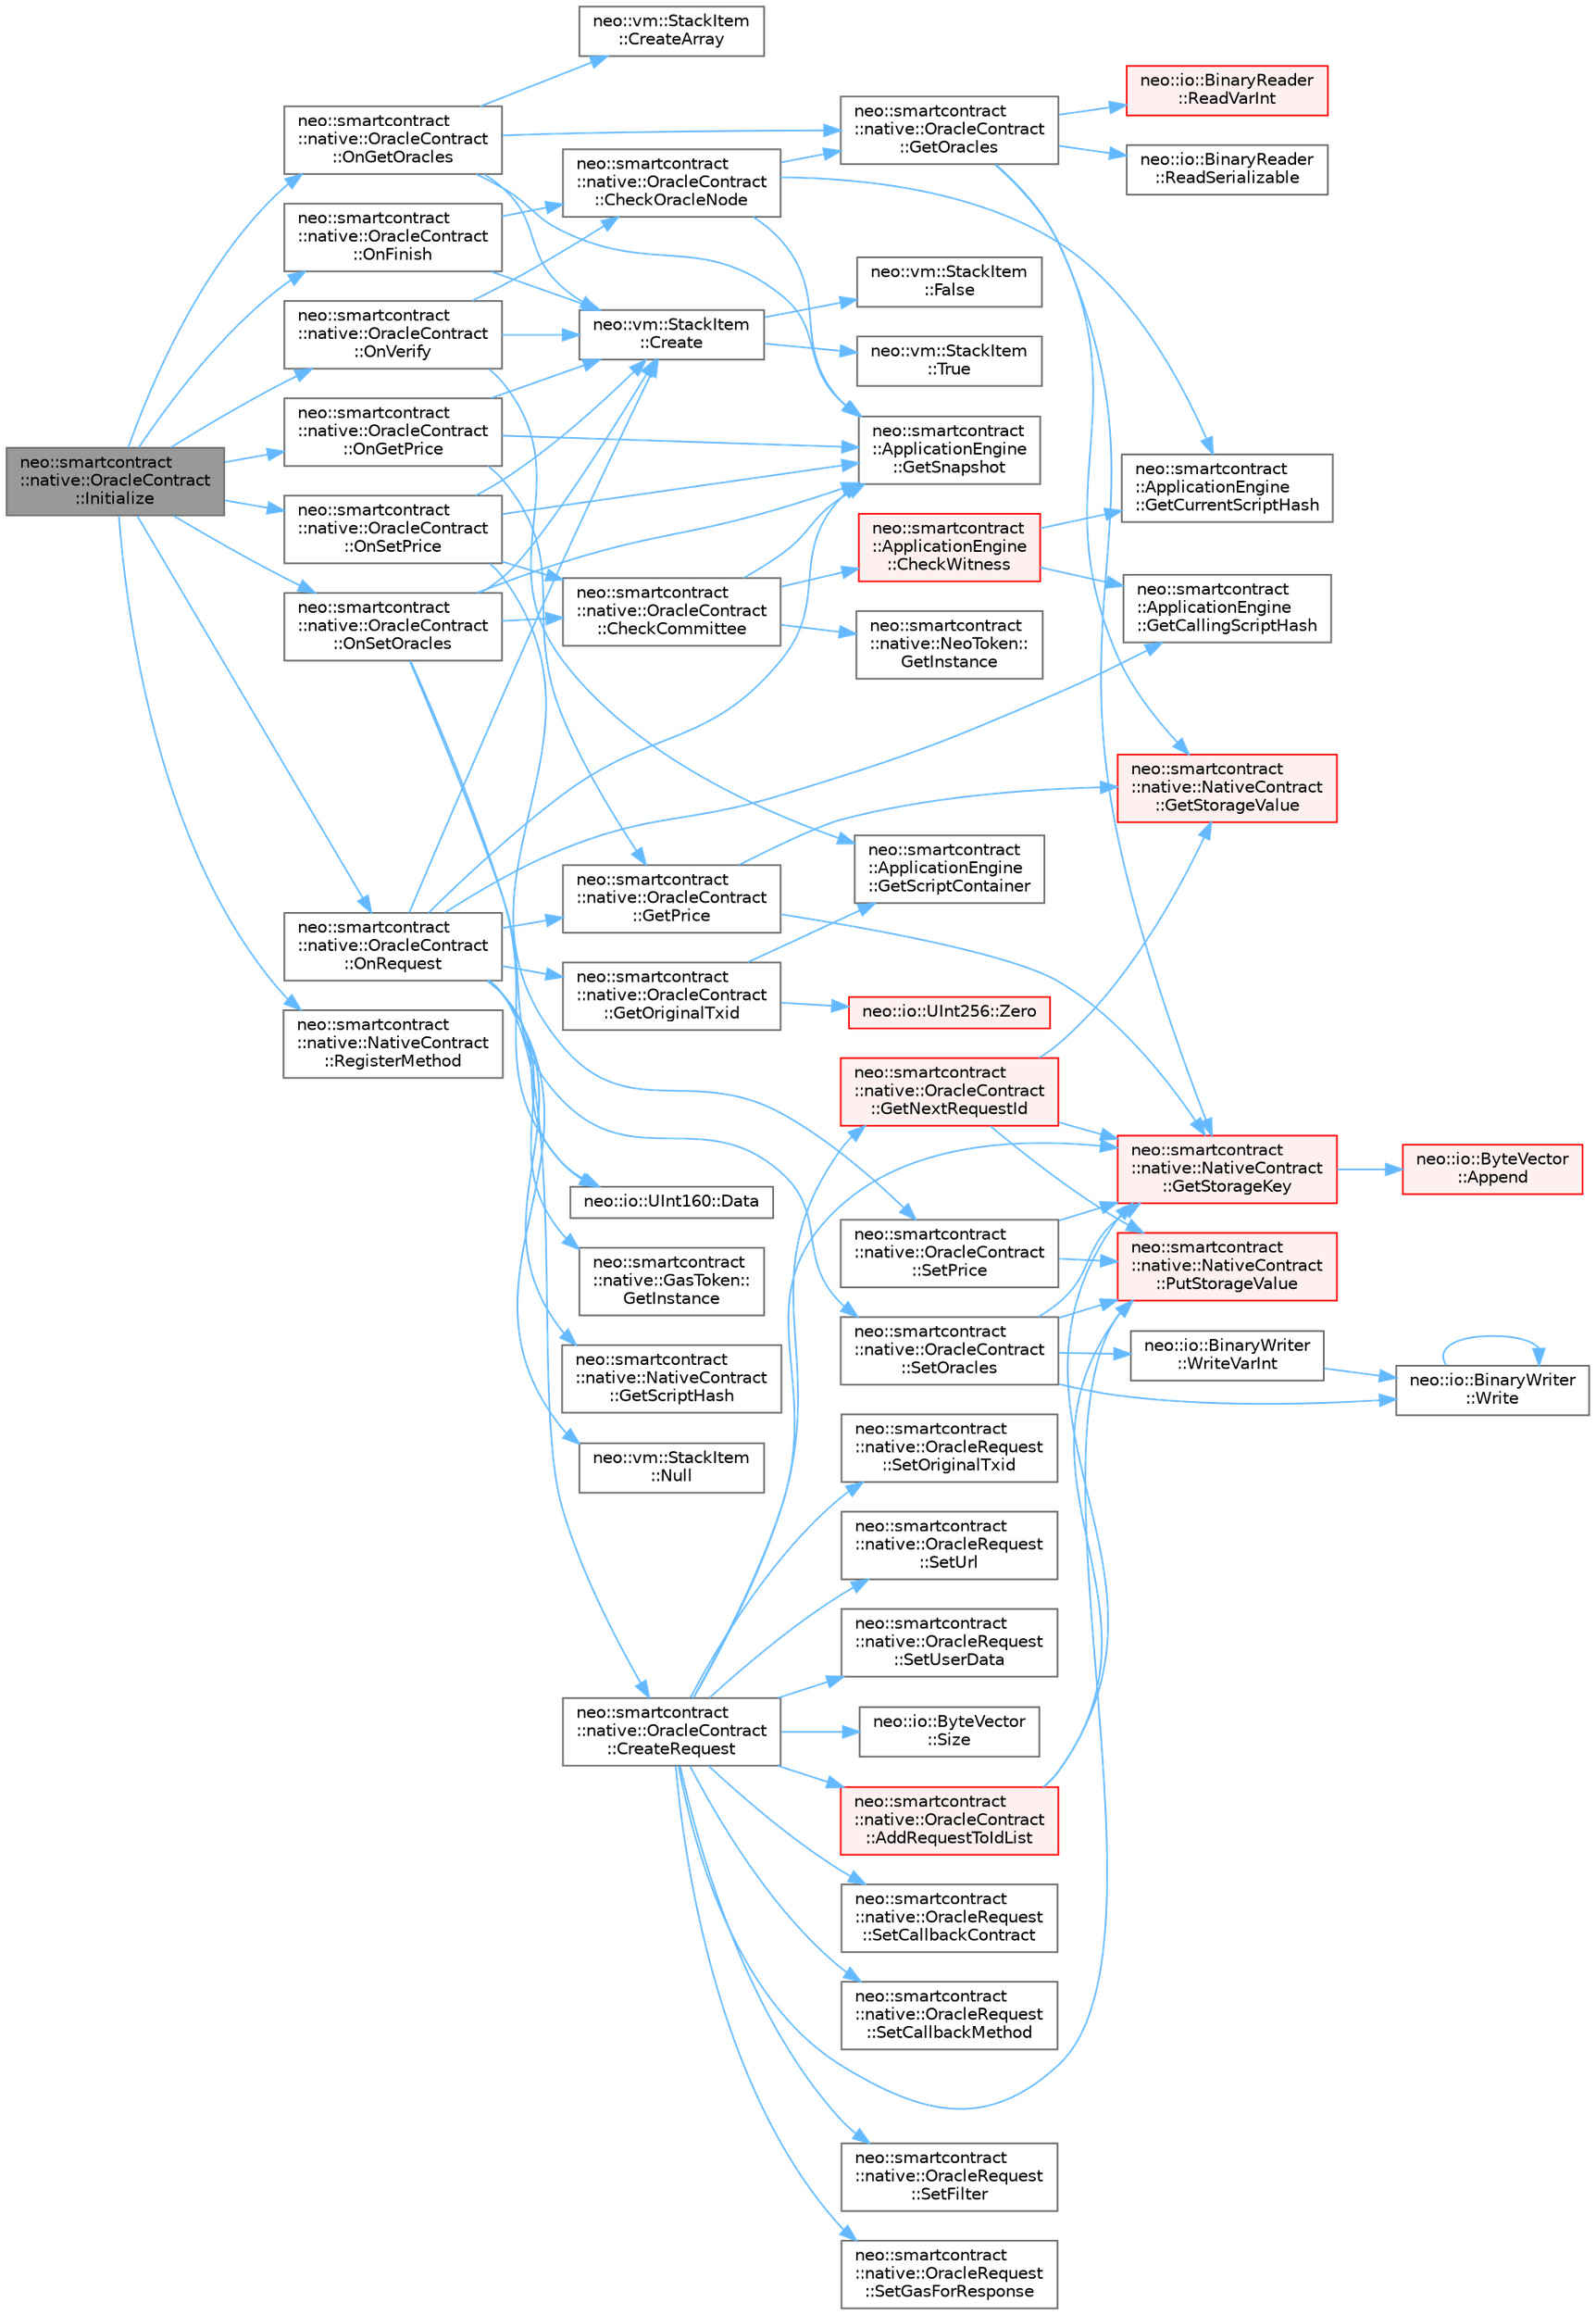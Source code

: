 digraph "neo::smartcontract::native::OracleContract::Initialize"
{
 // LATEX_PDF_SIZE
  bgcolor="transparent";
  edge [fontname=Helvetica,fontsize=10,labelfontname=Helvetica,labelfontsize=10];
  node [fontname=Helvetica,fontsize=10,shape=box,height=0.2,width=0.4];
  rankdir="LR";
  Node1 [id="Node000001",label="neo::smartcontract\l::native::OracleContract\l::Initialize",height=0.2,width=0.4,color="gray40", fillcolor="grey60", style="filled", fontcolor="black",tooltip="Initializes the contract."];
  Node1 -> Node2 [id="edge1_Node000001_Node000002",color="steelblue1",style="solid",tooltip=" "];
  Node2 [id="Node000002",label="neo::smartcontract\l::native::OracleContract\l::OnFinish",height=0.2,width=0.4,color="grey40", fillcolor="white", style="filled",URL="$classneo_1_1smartcontract_1_1native_1_1_oracle_contract.html#aecd6f2c7191eae1f522f05e94dca9b76",tooltip="Handles the finish method."];
  Node2 -> Node3 [id="edge2_Node000002_Node000003",color="steelblue1",style="solid",tooltip=" "];
  Node3 [id="Node000003",label="neo::smartcontract\l::native::OracleContract\l::CheckOracleNode",height=0.2,width=0.4,color="grey40", fillcolor="white", style="filled",URL="$classneo_1_1smartcontract_1_1native_1_1_oracle_contract.html#a2e14582463c5d2ecc4b123b87665ea9f",tooltip="Checks if the caller is an oracle node."];
  Node3 -> Node4 [id="edge3_Node000003_Node000004",color="steelblue1",style="solid",tooltip=" "];
  Node4 [id="Node000004",label="neo::smartcontract\l::ApplicationEngine\l::GetCurrentScriptHash",height=0.2,width=0.4,color="grey40", fillcolor="white", style="filled",URL="$classneo_1_1smartcontract_1_1_application_engine.html#a51923971bcbc44d1d251edc00a54bfd2",tooltip="Gets the current script hash."];
  Node3 -> Node5 [id="edge4_Node000003_Node000005",color="steelblue1",style="solid",tooltip=" "];
  Node5 [id="Node000005",label="neo::smartcontract\l::native::OracleContract\l::GetOracles",height=0.2,width=0.4,color="grey40", fillcolor="white", style="filled",URL="$classneo_1_1smartcontract_1_1native_1_1_oracle_contract.html#a7480c0d172263c0a871caf3b6139cc39",tooltip="Gets the oracles."];
  Node5 -> Node6 [id="edge5_Node000005_Node000006",color="steelblue1",style="solid",tooltip=" "];
  Node6 [id="Node000006",label="neo::smartcontract\l::native::NativeContract\l::GetStorageKey",height=0.2,width=0.4,color="red", fillcolor="#FFF0F0", style="filled",URL="$classneo_1_1smartcontract_1_1native_1_1_native_contract.html#aaa080efcc4d7deced7aded7bb968cd9c",tooltip="Gets the storage key."];
  Node6 -> Node7 [id="edge6_Node000006_Node000007",color="steelblue1",style="solid",tooltip=" "];
  Node7 [id="Node000007",label="neo::io::ByteVector\l::Append",height=0.2,width=0.4,color="red", fillcolor="#FFF0F0", style="filled",URL="$classneo_1_1io_1_1_byte_vector.html#a08fe2080218bc11daedc416387e6f37e",tooltip="Appends data to the ByteVector."];
  Node5 -> Node12 [id="edge7_Node000005_Node000012",color="steelblue1",style="solid",tooltip=" "];
  Node12 [id="Node000012",label="neo::smartcontract\l::native::NativeContract\l::GetStorageValue",height=0.2,width=0.4,color="red", fillcolor="#FFF0F0", style="filled",URL="$classneo_1_1smartcontract_1_1native_1_1_native_contract.html#aa8eed221a7bf2bce103f7e1fef187e6c",tooltip="Gets the storage value."];
  Node5 -> Node17 [id="edge8_Node000005_Node000017",color="steelblue1",style="solid",tooltip=" "];
  Node17 [id="Node000017",label="neo::io::BinaryReader\l::ReadSerializable",height=0.2,width=0.4,color="grey40", fillcolor="white", style="filled",URL="$classneo_1_1io_1_1_binary_reader.html#adfdd39b482480819e993cc3c39a77ec2",tooltip="Reads a serializable object from the stream."];
  Node5 -> Node18 [id="edge9_Node000005_Node000018",color="steelblue1",style="solid",tooltip=" "];
  Node18 [id="Node000018",label="neo::io::BinaryReader\l::ReadVarInt",height=0.2,width=0.4,color="red", fillcolor="#FFF0F0", style="filled",URL="$classneo_1_1io_1_1_binary_reader.html#af83b01f86939c82755926ff3bac86458",tooltip="Reads a variable-length integer from the stream."];
  Node3 -> Node25 [id="edge10_Node000003_Node000025",color="steelblue1",style="solid",tooltip=" "];
  Node25 [id="Node000025",label="neo::smartcontract\l::ApplicationEngine\l::GetSnapshot",height=0.2,width=0.4,color="grey40", fillcolor="white", style="filled",URL="$classneo_1_1smartcontract_1_1_application_engine.html#a4b11ba8a68aa0ac32ba0263c293ff1e4",tooltip="Gets the snapshot."];
  Node2 -> Node26 [id="edge11_Node000002_Node000026",color="steelblue1",style="solid",tooltip=" "];
  Node26 [id="Node000026",label="neo::vm::StackItem\l::Create",height=0.2,width=0.4,color="grey40", fillcolor="white", style="filled",URL="$classneo_1_1vm_1_1_stack_item.html#a1d67a8c02d58d56410378b997c2e7855",tooltip="Creates a primitive stack item."];
  Node26 -> Node27 [id="edge12_Node000026_Node000027",color="steelblue1",style="solid",tooltip=" "];
  Node27 [id="Node000027",label="neo::vm::StackItem\l::False",height=0.2,width=0.4,color="grey40", fillcolor="white", style="filled",URL="$classneo_1_1vm_1_1_stack_item.html#a759c1a70f6481936eb089083a5fa2d4e",tooltip="Gets the false stack item."];
  Node26 -> Node28 [id="edge13_Node000026_Node000028",color="steelblue1",style="solid",tooltip=" "];
  Node28 [id="Node000028",label="neo::vm::StackItem\l::True",height=0.2,width=0.4,color="grey40", fillcolor="white", style="filled",URL="$classneo_1_1vm_1_1_stack_item.html#ac5c88a02b66663d80e61942bb425391c",tooltip="Gets the true stack item."];
  Node1 -> Node29 [id="edge14_Node000001_Node000029",color="steelblue1",style="solid",tooltip=" "];
  Node29 [id="Node000029",label="neo::smartcontract\l::native::OracleContract\l::OnGetOracles",height=0.2,width=0.4,color="grey40", fillcolor="white", style="filled",URL="$classneo_1_1smartcontract_1_1native_1_1_oracle_contract.html#a76f9947964b121612e84e0f684016d5c",tooltip="Handles the getOracles method."];
  Node29 -> Node26 [id="edge15_Node000029_Node000026",color="steelblue1",style="solid",tooltip=" "];
  Node29 -> Node30 [id="edge16_Node000029_Node000030",color="steelblue1",style="solid",tooltip=" "];
  Node30 [id="Node000030",label="neo::vm::StackItem\l::CreateArray",height=0.2,width=0.4,color="grey40", fillcolor="white", style="filled",URL="$classneo_1_1vm_1_1_stack_item.html#a2ba794fbfc9ad0852de36981a96c4593",tooltip="Creates an empty array stack item."];
  Node29 -> Node5 [id="edge17_Node000029_Node000005",color="steelblue1",style="solid",tooltip=" "];
  Node29 -> Node25 [id="edge18_Node000029_Node000025",color="steelblue1",style="solid",tooltip=" "];
  Node1 -> Node31 [id="edge19_Node000001_Node000031",color="steelblue1",style="solid",tooltip=" "];
  Node31 [id="Node000031",label="neo::smartcontract\l::native::OracleContract\l::OnGetPrice",height=0.2,width=0.4,color="grey40", fillcolor="white", style="filled",URL="$classneo_1_1smartcontract_1_1native_1_1_oracle_contract.html#a9f3f812d94651621bb8db0bc8f09be6c",tooltip="Handles the getPrice method."];
  Node31 -> Node26 [id="edge20_Node000031_Node000026",color="steelblue1",style="solid",tooltip=" "];
  Node31 -> Node32 [id="edge21_Node000031_Node000032",color="steelblue1",style="solid",tooltip=" "];
  Node32 [id="Node000032",label="neo::smartcontract\l::native::OracleContract\l::GetPrice",height=0.2,width=0.4,color="grey40", fillcolor="white", style="filled",URL="$classneo_1_1smartcontract_1_1native_1_1_oracle_contract.html#a4e2249bb1e6a5164baabe13e0ece9f5a",tooltip="Gets the price."];
  Node32 -> Node6 [id="edge22_Node000032_Node000006",color="steelblue1",style="solid",tooltip=" "];
  Node32 -> Node12 [id="edge23_Node000032_Node000012",color="steelblue1",style="solid",tooltip=" "];
  Node31 -> Node25 [id="edge24_Node000031_Node000025",color="steelblue1",style="solid",tooltip=" "];
  Node1 -> Node33 [id="edge25_Node000001_Node000033",color="steelblue1",style="solid",tooltip=" "];
  Node33 [id="Node000033",label="neo::smartcontract\l::native::OracleContract\l::OnRequest",height=0.2,width=0.4,color="grey40", fillcolor="white", style="filled",URL="$classneo_1_1smartcontract_1_1native_1_1_oracle_contract.html#a1685d444ac508012f9deaebaeab20509",tooltip="Handles the request method."];
  Node33 -> Node26 [id="edge26_Node000033_Node000026",color="steelblue1",style="solid",tooltip=" "];
  Node33 -> Node34 [id="edge27_Node000033_Node000034",color="steelblue1",style="solid",tooltip=" "];
  Node34 [id="Node000034",label="neo::smartcontract\l::native::OracleContract\l::CreateRequest",height=0.2,width=0.4,color="grey40", fillcolor="white", style="filled",URL="$classneo_1_1smartcontract_1_1native_1_1_oracle_contract.html#a9951d4af945e4b91998287ccf57290f0",tooltip="Creates a request."];
  Node34 -> Node35 [id="edge28_Node000034_Node000035",color="steelblue1",style="solid",tooltip=" "];
  Node35 [id="Node000035",label="neo::smartcontract\l::native::OracleContract\l::AddRequestToIdList",height=0.2,width=0.4,color="red", fillcolor="#FFF0F0", style="filled",URL="$classneo_1_1smartcontract_1_1native_1_1_oracle_contract.html#aaee28071daa8179c4a6a625bebf951d5",tooltip="Adds a request to the ID list."];
  Node35 -> Node6 [id="edge29_Node000035_Node000006",color="steelblue1",style="solid",tooltip=" "];
  Node35 -> Node40 [id="edge30_Node000035_Node000040",color="steelblue1",style="solid",tooltip=" "];
  Node40 [id="Node000040",label="neo::smartcontract\l::native::NativeContract\l::PutStorageValue",height=0.2,width=0.4,color="red", fillcolor="#FFF0F0", style="filled",URL="$classneo_1_1smartcontract_1_1native_1_1_native_contract.html#a88e6f4aa548d073c5740d1eb0f59f91e",tooltip="Puts the storage value."];
  Node34 -> Node41 [id="edge31_Node000034_Node000041",color="steelblue1",style="solid",tooltip=" "];
  Node41 [id="Node000041",label="neo::smartcontract\l::native::OracleContract\l::GetNextRequestId",height=0.2,width=0.4,color="red", fillcolor="#FFF0F0", style="filled",URL="$classneo_1_1smartcontract_1_1native_1_1_oracle_contract.html#ab277eb46f0ba8c00ccd78e3500e1c92c",tooltip="Gets the next request ID."];
  Node41 -> Node6 [id="edge32_Node000041_Node000006",color="steelblue1",style="solid",tooltip=" "];
  Node41 -> Node12 [id="edge33_Node000041_Node000012",color="steelblue1",style="solid",tooltip=" "];
  Node41 -> Node40 [id="edge34_Node000041_Node000040",color="steelblue1",style="solid",tooltip=" "];
  Node34 -> Node6 [id="edge35_Node000034_Node000006",color="steelblue1",style="solid",tooltip=" "];
  Node34 -> Node40 [id="edge36_Node000034_Node000040",color="steelblue1",style="solid",tooltip=" "];
  Node34 -> Node45 [id="edge37_Node000034_Node000045",color="steelblue1",style="solid",tooltip=" "];
  Node45 [id="Node000045",label="neo::smartcontract\l::native::OracleRequest\l::SetCallbackContract",height=0.2,width=0.4,color="grey40", fillcolor="white", style="filled",URL="$classneo_1_1smartcontract_1_1native_1_1_oracle_request.html#ac0ad10085a696d46e909dacada3d9e5e",tooltip="Sets the callback contract."];
  Node34 -> Node46 [id="edge38_Node000034_Node000046",color="steelblue1",style="solid",tooltip=" "];
  Node46 [id="Node000046",label="neo::smartcontract\l::native::OracleRequest\l::SetCallbackMethod",height=0.2,width=0.4,color="grey40", fillcolor="white", style="filled",URL="$classneo_1_1smartcontract_1_1native_1_1_oracle_request.html#a324a119490a3f4672b1b3dff4b3302fb",tooltip="Sets the callback method."];
  Node34 -> Node47 [id="edge39_Node000034_Node000047",color="steelblue1",style="solid",tooltip=" "];
  Node47 [id="Node000047",label="neo::smartcontract\l::native::OracleRequest\l::SetFilter",height=0.2,width=0.4,color="grey40", fillcolor="white", style="filled",URL="$classneo_1_1smartcontract_1_1native_1_1_oracle_request.html#a4dc9aeefa189e9655f7dbd86a4154083",tooltip="Sets the filter."];
  Node34 -> Node48 [id="edge40_Node000034_Node000048",color="steelblue1",style="solid",tooltip=" "];
  Node48 [id="Node000048",label="neo::smartcontract\l::native::OracleRequest\l::SetGasForResponse",height=0.2,width=0.4,color="grey40", fillcolor="white", style="filled",URL="$classneo_1_1smartcontract_1_1native_1_1_oracle_request.html#a474a5ef987b5766161f7700976685d07",tooltip="Sets the gas for response."];
  Node34 -> Node49 [id="edge41_Node000034_Node000049",color="steelblue1",style="solid",tooltip=" "];
  Node49 [id="Node000049",label="neo::smartcontract\l::native::OracleRequest\l::SetOriginalTxid",height=0.2,width=0.4,color="grey40", fillcolor="white", style="filled",URL="$classneo_1_1smartcontract_1_1native_1_1_oracle_request.html#a693521f89ca8c052b10c107e862e0fca",tooltip="Sets the original transaction ID."];
  Node34 -> Node50 [id="edge42_Node000034_Node000050",color="steelblue1",style="solid",tooltip=" "];
  Node50 [id="Node000050",label="neo::smartcontract\l::native::OracleRequest\l::SetUrl",height=0.2,width=0.4,color="grey40", fillcolor="white", style="filled",URL="$classneo_1_1smartcontract_1_1native_1_1_oracle_request.html#aae939f8bbe6be04e784896faab8b7fb1",tooltip="Sets the URL."];
  Node34 -> Node51 [id="edge43_Node000034_Node000051",color="steelblue1",style="solid",tooltip=" "];
  Node51 [id="Node000051",label="neo::smartcontract\l::native::OracleRequest\l::SetUserData",height=0.2,width=0.4,color="grey40", fillcolor="white", style="filled",URL="$classneo_1_1smartcontract_1_1native_1_1_oracle_request.html#a05b57822171ed0f0248617b80184ac96",tooltip="Sets the user data."];
  Node34 -> Node52 [id="edge44_Node000034_Node000052",color="steelblue1",style="solid",tooltip=" "];
  Node52 [id="Node000052",label="neo::io::ByteVector\l::Size",height=0.2,width=0.4,color="grey40", fillcolor="white", style="filled",URL="$classneo_1_1io_1_1_byte_vector.html#ac0d1a1751d25fde82c44ba55d9d68e24",tooltip="Gets the size of the ByteVector."];
  Node33 -> Node53 [id="edge45_Node000033_Node000053",color="steelblue1",style="solid",tooltip=" "];
  Node53 [id="Node000053",label="neo::io::UInt160::Data",height=0.2,width=0.4,color="grey40", fillcolor="white", style="filled",URL="$classneo_1_1io_1_1_u_int160.html#ad3022981ff7dc5b1928972035b8c81e6",tooltip="Gets a pointer to the data."];
  Node33 -> Node54 [id="edge46_Node000033_Node000054",color="steelblue1",style="solid",tooltip=" "];
  Node54 [id="Node000054",label="neo::smartcontract\l::ApplicationEngine\l::GetCallingScriptHash",height=0.2,width=0.4,color="grey40", fillcolor="white", style="filled",URL="$classneo_1_1smartcontract_1_1_application_engine.html#aad5c406f892265f2c4e9717edba873d0",tooltip="Gets the calling script hash."];
  Node33 -> Node55 [id="edge47_Node000033_Node000055",color="steelblue1",style="solid",tooltip=" "];
  Node55 [id="Node000055",label="neo::smartcontract\l::native::GasToken::\lGetInstance",height=0.2,width=0.4,color="grey40", fillcolor="white", style="filled",URL="$classneo_1_1smartcontract_1_1native_1_1_gas_token.html#a0a5458f42995bd194a55d5f24d3a72a6",tooltip="Gets the instance."];
  Node33 -> Node56 [id="edge48_Node000033_Node000056",color="steelblue1",style="solid",tooltip=" "];
  Node56 [id="Node000056",label="neo::smartcontract\l::native::OracleContract\l::GetOriginalTxid",height=0.2,width=0.4,color="grey40", fillcolor="white", style="filled",URL="$classneo_1_1smartcontract_1_1native_1_1_oracle_contract.html#a517d2ea53e359bf601f25bcb3eef0cfa",tooltip="Gets the original transaction ID."];
  Node56 -> Node57 [id="edge49_Node000056_Node000057",color="steelblue1",style="solid",tooltip=" "];
  Node57 [id="Node000057",label="neo::smartcontract\l::ApplicationEngine\l::GetScriptContainer",height=0.2,width=0.4,color="grey40", fillcolor="white", style="filled",URL="$classneo_1_1smartcontract_1_1_application_engine.html#a40215bb369943ae1d09ebcbc2e134544",tooltip="Gets the script container."];
  Node56 -> Node58 [id="edge50_Node000056_Node000058",color="steelblue1",style="solid",tooltip=" "];
  Node58 [id="Node000058",label="neo::io::UInt256::Zero",height=0.2,width=0.4,color="red", fillcolor="#FFF0F0", style="filled",URL="$classneo_1_1io_1_1_u_int256.html#a8420fa428f11a40d77b9578d06b2f85f",tooltip="Gets a UInt256 with all bits set to zero."];
  Node33 -> Node32 [id="edge51_Node000033_Node000032",color="steelblue1",style="solid",tooltip=" "];
  Node33 -> Node60 [id="edge52_Node000033_Node000060",color="steelblue1",style="solid",tooltip=" "];
  Node60 [id="Node000060",label="neo::smartcontract\l::native::NativeContract\l::GetScriptHash",height=0.2,width=0.4,color="grey40", fillcolor="white", style="filled",URL="$classneo_1_1smartcontract_1_1native_1_1_native_contract.html#adee5386515d940f614d7f680b5d0edb7",tooltip="Gets the script hash."];
  Node33 -> Node25 [id="edge53_Node000033_Node000025",color="steelblue1",style="solid",tooltip=" "];
  Node33 -> Node61 [id="edge54_Node000033_Node000061",color="steelblue1",style="solid",tooltip=" "];
  Node61 [id="Node000061",label="neo::vm::StackItem\l::Null",height=0.2,width=0.4,color="grey40", fillcolor="white", style="filled",URL="$classneo_1_1vm_1_1_stack_item.html#ae8449cc5805f5135af34bfe230aa4c7e",tooltip="Gets the null stack item."];
  Node1 -> Node62 [id="edge55_Node000001_Node000062",color="steelblue1",style="solid",tooltip=" "];
  Node62 [id="Node000062",label="neo::smartcontract\l::native::OracleContract\l::OnSetOracles",height=0.2,width=0.4,color="grey40", fillcolor="white", style="filled",URL="$classneo_1_1smartcontract_1_1native_1_1_oracle_contract.html#acb6324bd97a39910da20966b48d6a53e",tooltip="Handles the setOracles method."];
  Node62 -> Node63 [id="edge56_Node000062_Node000063",color="steelblue1",style="solid",tooltip=" "];
  Node63 [id="Node000063",label="neo::smartcontract\l::native::OracleContract\l::CheckCommittee",height=0.2,width=0.4,color="grey40", fillcolor="white", style="filled",URL="$classneo_1_1smartcontract_1_1native_1_1_oracle_contract.html#adaf64fc2b3da735ac4be8944744b413f",tooltip="Checks if the caller is a committee member."];
  Node63 -> Node64 [id="edge57_Node000063_Node000064",color="steelblue1",style="solid",tooltip=" "];
  Node64 [id="Node000064",label="neo::smartcontract\l::ApplicationEngine\l::CheckWitness",height=0.2,width=0.4,color="red", fillcolor="#FFF0F0", style="filled",URL="$classneo_1_1smartcontract_1_1_application_engine.html#a4be82b2a3a2a0e53de3b731ac2418e91",tooltip="Checks if the witness is valid."];
  Node64 -> Node54 [id="edge58_Node000064_Node000054",color="steelblue1",style="solid",tooltip=" "];
  Node64 -> Node4 [id="edge59_Node000064_Node000004",color="steelblue1",style="solid",tooltip=" "];
  Node63 -> Node76 [id="edge60_Node000063_Node000076",color="steelblue1",style="solid",tooltip=" "];
  Node76 [id="Node000076",label="neo::smartcontract\l::native::NeoToken::\lGetInstance",height=0.2,width=0.4,color="grey40", fillcolor="white", style="filled",URL="$classneo_1_1smartcontract_1_1native_1_1_neo_token.html#a90cb76fc97b70fbb68bd14545704e463",tooltip="Gets the instance."];
  Node63 -> Node25 [id="edge61_Node000063_Node000025",color="steelblue1",style="solid",tooltip=" "];
  Node62 -> Node26 [id="edge62_Node000062_Node000026",color="steelblue1",style="solid",tooltip=" "];
  Node62 -> Node53 [id="edge63_Node000062_Node000053",color="steelblue1",style="solid",tooltip=" "];
  Node62 -> Node25 [id="edge64_Node000062_Node000025",color="steelblue1",style="solid",tooltip=" "];
  Node62 -> Node77 [id="edge65_Node000062_Node000077",color="steelblue1",style="solid",tooltip=" "];
  Node77 [id="Node000077",label="neo::smartcontract\l::native::OracleContract\l::SetOracles",height=0.2,width=0.4,color="grey40", fillcolor="white", style="filled",URL="$classneo_1_1smartcontract_1_1native_1_1_oracle_contract.html#a630806dfc024a2b8ca13fbee4253925a",tooltip="Sets the oracles."];
  Node77 -> Node6 [id="edge66_Node000077_Node000006",color="steelblue1",style="solid",tooltip=" "];
  Node77 -> Node40 [id="edge67_Node000077_Node000040",color="steelblue1",style="solid",tooltip=" "];
  Node77 -> Node78 [id="edge68_Node000077_Node000078",color="steelblue1",style="solid",tooltip=" "];
  Node78 [id="Node000078",label="neo::io::BinaryWriter\l::Write",height=0.2,width=0.4,color="grey40", fillcolor="white", style="filled",URL="$classneo_1_1io_1_1_binary_writer.html#ac50767ade20a9099ba7e6b6ed684ef45",tooltip="Writes a boolean value to the stream."];
  Node78 -> Node78 [id="edge69_Node000078_Node000078",color="steelblue1",style="solid",tooltip=" "];
  Node77 -> Node79 [id="edge70_Node000077_Node000079",color="steelblue1",style="solid",tooltip=" "];
  Node79 [id="Node000079",label="neo::io::BinaryWriter\l::WriteVarInt",height=0.2,width=0.4,color="grey40", fillcolor="white", style="filled",URL="$classneo_1_1io_1_1_binary_writer.html#a39fc5781e0d7a018ac8a1d86fea0cd4e",tooltip="Writes a variable-length integer to the stream."];
  Node79 -> Node78 [id="edge71_Node000079_Node000078",color="steelblue1",style="solid",tooltip=" "];
  Node1 -> Node80 [id="edge72_Node000001_Node000080",color="steelblue1",style="solid",tooltip=" "];
  Node80 [id="Node000080",label="neo::smartcontract\l::native::OracleContract\l::OnSetPrice",height=0.2,width=0.4,color="grey40", fillcolor="white", style="filled",URL="$classneo_1_1smartcontract_1_1native_1_1_oracle_contract.html#a6226fdab485ebf482d72cbf273abeff4",tooltip="Handles the setPrice method."];
  Node80 -> Node63 [id="edge73_Node000080_Node000063",color="steelblue1",style="solid",tooltip=" "];
  Node80 -> Node26 [id="edge74_Node000080_Node000026",color="steelblue1",style="solid",tooltip=" "];
  Node80 -> Node25 [id="edge75_Node000080_Node000025",color="steelblue1",style="solid",tooltip=" "];
  Node80 -> Node81 [id="edge76_Node000080_Node000081",color="steelblue1",style="solid",tooltip=" "];
  Node81 [id="Node000081",label="neo::smartcontract\l::native::OracleContract\l::SetPrice",height=0.2,width=0.4,color="grey40", fillcolor="white", style="filled",URL="$classneo_1_1smartcontract_1_1native_1_1_oracle_contract.html#a59a565b3e3dd8e0dd6575640f4686691",tooltip="Sets the price."];
  Node81 -> Node6 [id="edge77_Node000081_Node000006",color="steelblue1",style="solid",tooltip=" "];
  Node81 -> Node40 [id="edge78_Node000081_Node000040",color="steelblue1",style="solid",tooltip=" "];
  Node1 -> Node82 [id="edge79_Node000001_Node000082",color="steelblue1",style="solid",tooltip=" "];
  Node82 [id="Node000082",label="neo::smartcontract\l::native::OracleContract\l::OnVerify",height=0.2,width=0.4,color="grey40", fillcolor="white", style="filled",URL="$classneo_1_1smartcontract_1_1native_1_1_oracle_contract.html#a627841366fbde6f1d1afb821003b8b21",tooltip="Handles the verify method."];
  Node82 -> Node3 [id="edge80_Node000082_Node000003",color="steelblue1",style="solid",tooltip=" "];
  Node82 -> Node26 [id="edge81_Node000082_Node000026",color="steelblue1",style="solid",tooltip=" "];
  Node82 -> Node57 [id="edge82_Node000082_Node000057",color="steelblue1",style="solid",tooltip=" "];
  Node1 -> Node83 [id="edge83_Node000001_Node000083",color="steelblue1",style="solid",tooltip=" "];
  Node83 [id="Node000083",label="neo::smartcontract\l::native::NativeContract\l::RegisterMethod",height=0.2,width=0.4,color="grey40", fillcolor="white", style="filled",URL="$classneo_1_1smartcontract_1_1native_1_1_native_contract.html#a26af9bcd266b59f910293081ef334993",tooltip="Registers a method."];
}
